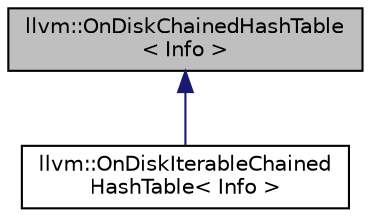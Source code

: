 digraph "llvm::OnDiskChainedHashTable&lt; Info &gt;"
{
 // LATEX_PDF_SIZE
  bgcolor="transparent";
  edge [fontname="Helvetica",fontsize="10",labelfontname="Helvetica",labelfontsize="10"];
  node [fontname="Helvetica",fontsize="10",shape="box"];
  Node1 [label="llvm::OnDiskChainedHashTable\l\< Info \>",height=0.2,width=0.4,color="black", fillcolor="grey75", style="filled", fontcolor="black",tooltip="Provides lookup on an on disk hash table."];
  Node1 -> Node2 [dir="back",color="midnightblue",fontsize="10",style="solid",fontname="Helvetica"];
  Node2 [label="llvm::OnDiskIterableChained\lHashTable\< Info \>",height=0.2,width=0.4,color="black",URL="$classllvm_1_1OnDiskIterableChainedHashTable.html",tooltip="Provides lookup and iteration over an on disk hash table."];
}
